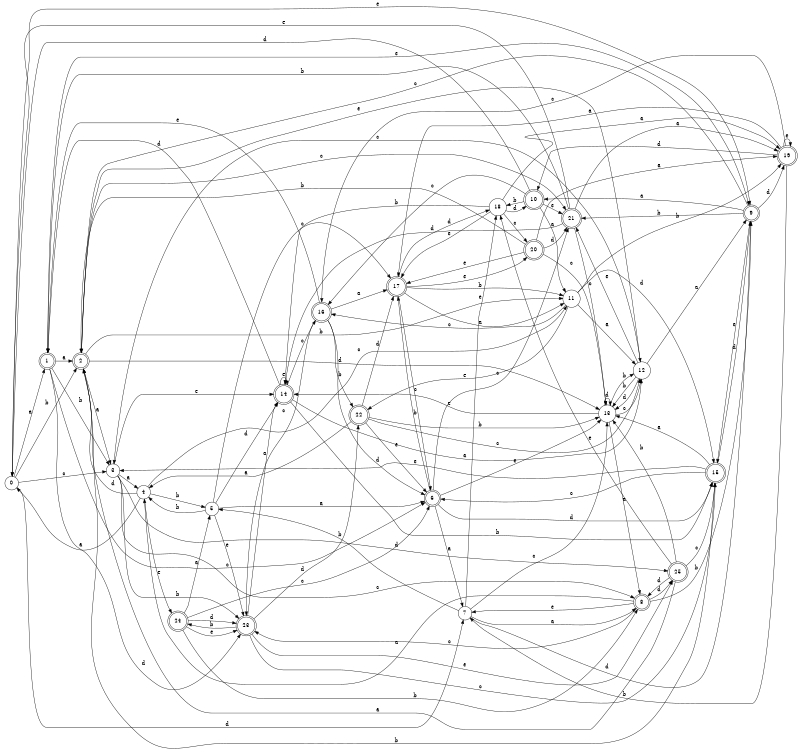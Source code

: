 digraph n21_3 {
__start0 [label="" shape="none"];

rankdir=LR;
size="8,5";

s0 [style="filled", color="black", fillcolor="white" shape="circle", label="0"];
s1 [style="rounded,filled", color="black", fillcolor="white" shape="doublecircle", label="1"];
s2 [style="rounded,filled", color="black", fillcolor="white" shape="doublecircle", label="2"];
s3 [style="filled", color="black", fillcolor="white" shape="circle", label="3"];
s4 [style="filled", color="black", fillcolor="white" shape="circle", label="4"];
s5 [style="filled", color="black", fillcolor="white" shape="circle", label="5"];
s6 [style="rounded,filled", color="black", fillcolor="white" shape="doublecircle", label="6"];
s7 [style="filled", color="black", fillcolor="white" shape="circle", label="7"];
s8 [style="rounded,filled", color="black", fillcolor="white" shape="doublecircle", label="8"];
s9 [style="rounded,filled", color="black", fillcolor="white" shape="doublecircle", label="9"];
s10 [style="rounded,filled", color="black", fillcolor="white" shape="doublecircle", label="10"];
s11 [style="filled", color="black", fillcolor="white" shape="circle", label="11"];
s12 [style="filled", color="black", fillcolor="white" shape="circle", label="12"];
s13 [style="filled", color="black", fillcolor="white" shape="circle", label="13"];
s14 [style="rounded,filled", color="black", fillcolor="white" shape="doublecircle", label="14"];
s15 [style="rounded,filled", color="black", fillcolor="white" shape="doublecircle", label="15"];
s16 [style="rounded,filled", color="black", fillcolor="white" shape="doublecircle", label="16"];
s17 [style="rounded,filled", color="black", fillcolor="white" shape="doublecircle", label="17"];
s18 [style="filled", color="black", fillcolor="white" shape="circle", label="18"];
s19 [style="rounded,filled", color="black", fillcolor="white" shape="doublecircle", label="19"];
s20 [style="rounded,filled", color="black", fillcolor="white" shape="doublecircle", label="20"];
s21 [style="rounded,filled", color="black", fillcolor="white" shape="doublecircle", label="21"];
s22 [style="rounded,filled", color="black", fillcolor="white" shape="doublecircle", label="22"];
s23 [style="rounded,filled", color="black", fillcolor="white" shape="doublecircle", label="23"];
s24 [style="rounded,filled", color="black", fillcolor="white" shape="doublecircle", label="24"];
s25 [style="rounded,filled", color="black", fillcolor="white" shape="doublecircle", label="25"];
s0 -> s1 [label="a"];
s0 -> s2 [label="b"];
s0 -> s3 [label="c"];
s0 -> s7 [label="d"];
s0 -> s9 [label="e"];
s1 -> s2 [label="a"];
s1 -> s3 [label="b"];
s1 -> s6 [label="c"];
s1 -> s23 [label="d"];
s1 -> s9 [label="e"];
s2 -> s3 [label="a"];
s2 -> s11 [label="b"];
s2 -> s21 [label="c"];
s2 -> s13 [label="d"];
s2 -> s12 [label="e"];
s3 -> s4 [label="a"];
s3 -> s23 [label="b"];
s3 -> s8 [label="c"];
s3 -> s25 [label="d"];
s3 -> s14 [label="e"];
s4 -> s0 [label="a"];
s4 -> s5 [label="b"];
s4 -> s11 [label="c"];
s4 -> s2 [label="d"];
s4 -> s24 [label="e"];
s5 -> s6 [label="a"];
s5 -> s4 [label="b"];
s5 -> s17 [label="c"];
s5 -> s14 [label="d"];
s5 -> s23 [label="e"];
s6 -> s7 [label="a"];
s6 -> s17 [label="b"];
s6 -> s21 [label="c"];
s6 -> s15 [label="d"];
s6 -> s13 [label="e"];
s7 -> s8 [label="a"];
s7 -> s5 [label="b"];
s7 -> s13 [label="c"];
s7 -> s9 [label="d"];
s7 -> s18 [label="e"];
s8 -> s4 [label="a"];
s8 -> s9 [label="b"];
s8 -> s23 [label="c"];
s8 -> s25 [label="d"];
s8 -> s7 [label="e"];
s9 -> s10 [label="a"];
s9 -> s21 [label="b"];
s9 -> s2 [label="c"];
s9 -> s19 [label="d"];
s9 -> s15 [label="e"];
s10 -> s11 [label="a"];
s10 -> s18 [label="b"];
s10 -> s16 [label="c"];
s10 -> s0 [label="d"];
s10 -> s21 [label="e"];
s11 -> s12 [label="a"];
s11 -> s19 [label="b"];
s11 -> s16 [label="c"];
s11 -> s15 [label="d"];
s11 -> s22 [label="e"];
s12 -> s9 [label="a"];
s12 -> s13 [label="b"];
s12 -> s3 [label="c"];
s12 -> s13 [label="d"];
s12 -> s21 [label="e"];
s13 -> s8 [label="a"];
s13 -> s12 [label="b"];
s13 -> s12 [label="c"];
s13 -> s13 [label="d"];
s13 -> s14 [label="e"];
s14 -> s12 [label="a"];
s14 -> s15 [label="b"];
s14 -> s16 [label="c"];
s14 -> s1 [label="d"];
s14 -> s14 [label="e"];
s15 -> s13 [label="a"];
s15 -> s2 [label="b"];
s15 -> s6 [label="c"];
s15 -> s9 [label="d"];
s15 -> s3 [label="e"];
s16 -> s17 [label="a"];
s16 -> s22 [label="b"];
s16 -> s23 [label="c"];
s16 -> s6 [label="d"];
s16 -> s1 [label="e"];
s17 -> s11 [label="a"];
s17 -> s11 [label="b"];
s17 -> s6 [label="c"];
s17 -> s18 [label="d"];
s17 -> s20 [label="e"];
s18 -> s19 [label="a"];
s18 -> s14 [label="b"];
s18 -> s20 [label="c"];
s18 -> s10 [label="d"];
s18 -> s17 [label="e"];
s19 -> s17 [label="a"];
s19 -> s7 [label="b"];
s19 -> s16 [label="c"];
s19 -> s10 [label="d"];
s19 -> s19 [label="e"];
s20 -> s19 [label="a"];
s20 -> s2 [label="b"];
s20 -> s13 [label="c"];
s20 -> s21 [label="d"];
s20 -> s17 [label="e"];
s21 -> s19 [label="a"];
s21 -> s1 [label="b"];
s21 -> s13 [label="c"];
s21 -> s14 [label="d"];
s21 -> s0 [label="e"];
s22 -> s4 [label="a"];
s22 -> s13 [label="b"];
s22 -> s12 [label="c"];
s22 -> s17 [label="d"];
s22 -> s6 [label="e"];
s23 -> s14 [label="a"];
s23 -> s24 [label="b"];
s23 -> s15 [label="c"];
s23 -> s22 [label="d"];
s23 -> s25 [label="e"];
s24 -> s5 [label="a"];
s24 -> s8 [label="b"];
s24 -> s6 [label="c"];
s24 -> s23 [label="d"];
s24 -> s23 [label="e"];
s25 -> s2 [label="a"];
s25 -> s13 [label="b"];
s25 -> s15 [label="c"];
s25 -> s8 [label="d"];
s25 -> s18 [label="e"];

}